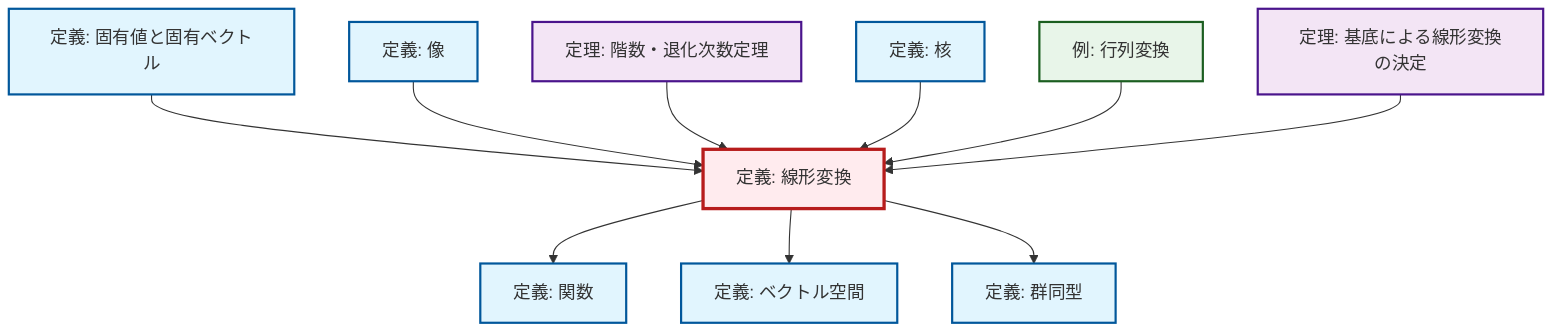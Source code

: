graph TD
    classDef definition fill:#e1f5fe,stroke:#01579b,stroke-width:2px
    classDef theorem fill:#f3e5f5,stroke:#4a148c,stroke-width:2px
    classDef axiom fill:#fff3e0,stroke:#e65100,stroke-width:2px
    classDef example fill:#e8f5e9,stroke:#1b5e20,stroke-width:2px
    classDef current fill:#ffebee,stroke:#b71c1c,stroke-width:3px
    def-kernel["定義: 核"]:::definition
    thm-linear-transformation-basis["定理: 基底による線形変換の決定"]:::theorem
    def-vector-space["定義: ベクトル空間"]:::definition
    def-isomorphism["定義: 群同型"]:::definition
    def-linear-transformation["定義: 線形変換"]:::definition
    thm-rank-nullity["定理: 階数・退化次数定理"]:::theorem
    def-image["定義: 像"]:::definition
    def-eigenvalue-eigenvector["定義: 固有値と固有ベクトル"]:::definition
    def-function["定義: 関数"]:::definition
    ex-matrix-transformation["例: 行列変換"]:::example
    def-eigenvalue-eigenvector --> def-linear-transformation
    def-image --> def-linear-transformation
    def-linear-transformation --> def-function
    def-linear-transformation --> def-vector-space
    thm-rank-nullity --> def-linear-transformation
    def-kernel --> def-linear-transformation
    def-linear-transformation --> def-isomorphism
    ex-matrix-transformation --> def-linear-transformation
    thm-linear-transformation-basis --> def-linear-transformation
    class def-linear-transformation current